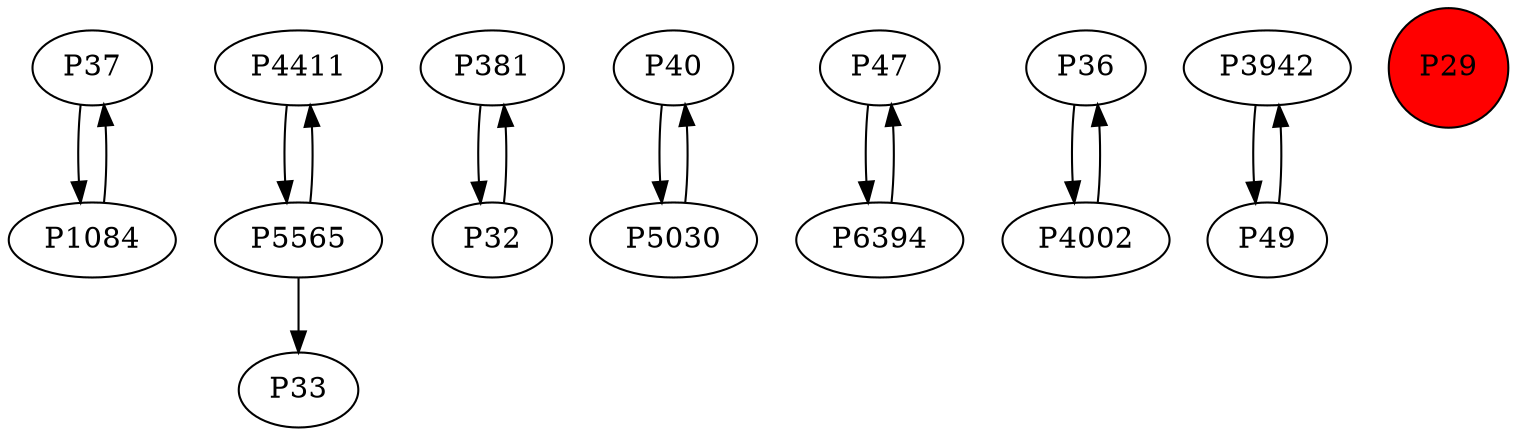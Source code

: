 digraph {
	P37 -> P1084
	P1084 -> P37
	P4411 -> P5565
	P381 -> P32
	P40 -> P5030
	P47 -> P6394
	P36 -> P4002
	P4002 -> P36
	P3942 -> P49
	P49 -> P3942
	P32 -> P381
	P6394 -> P47
	P5030 -> P40
	P5565 -> P4411
	P5565 -> P33
	P29 [shape=circle]
	P29 [style=filled]
	P29 [fillcolor=red]
}